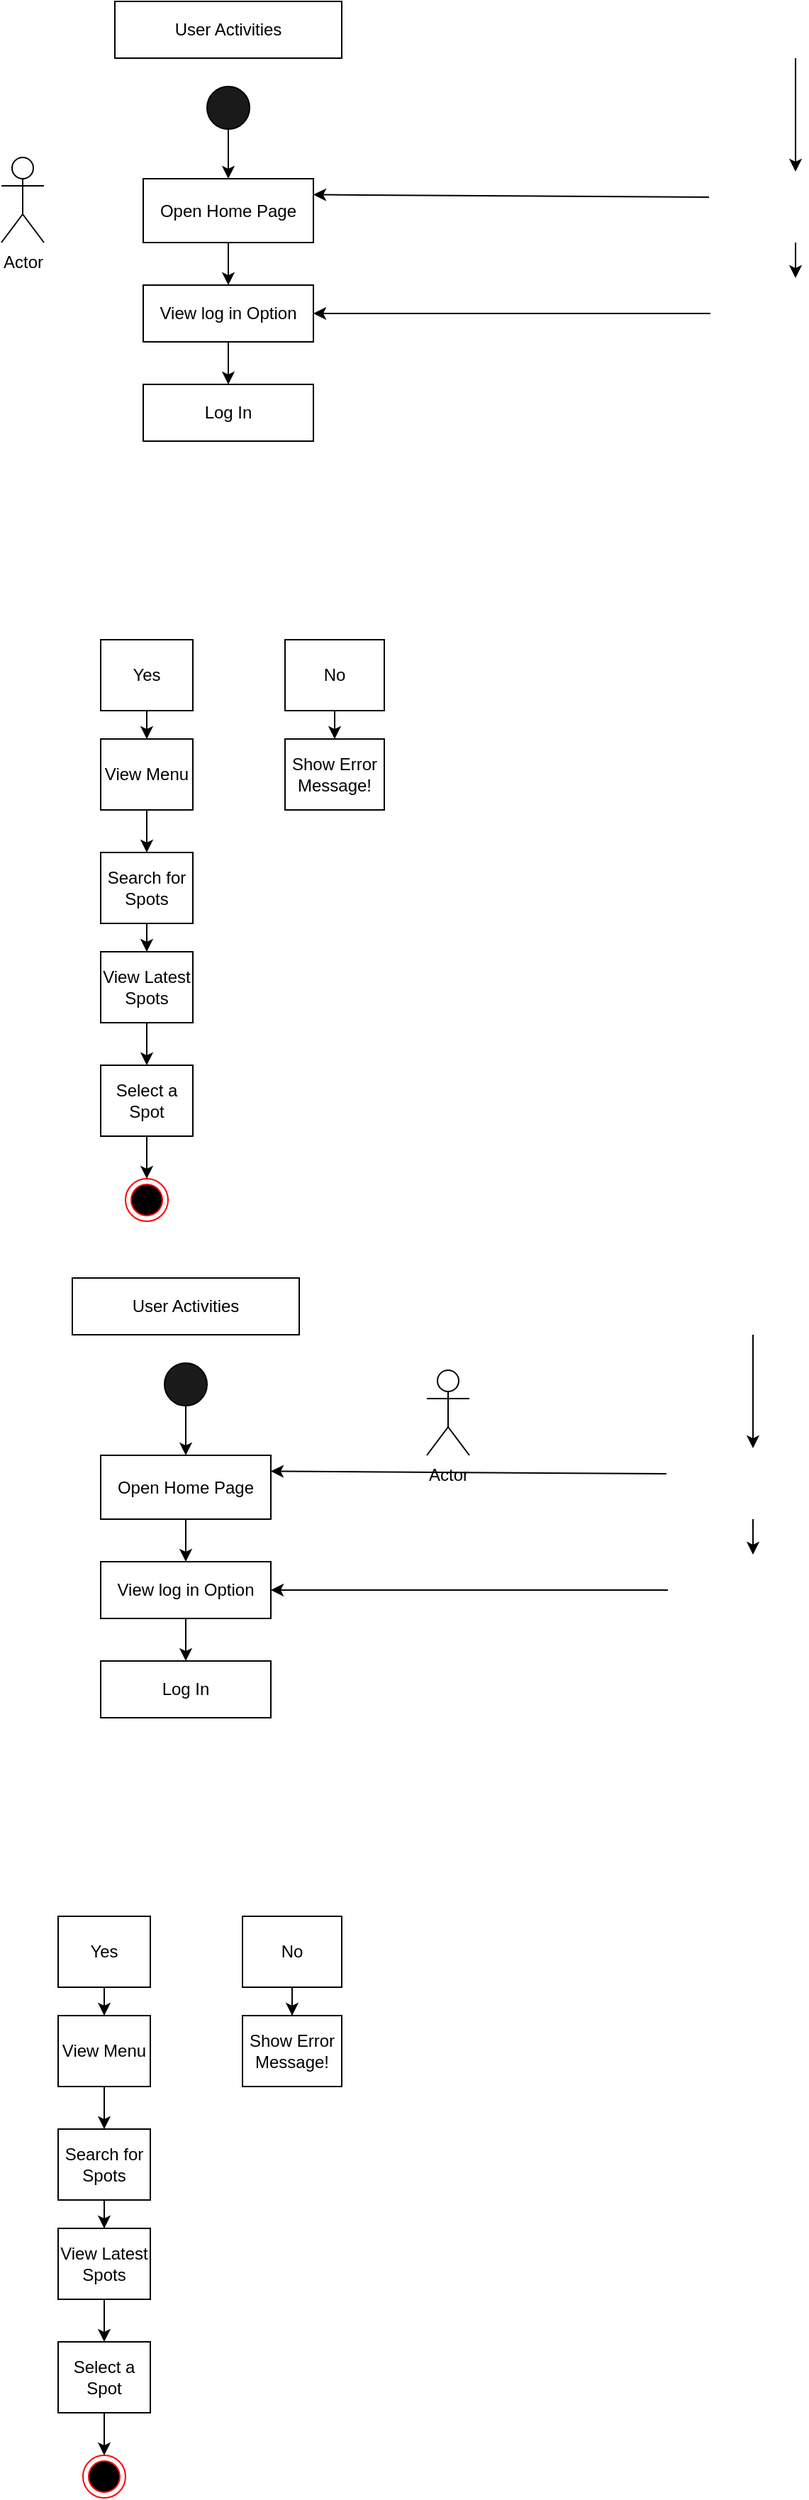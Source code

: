 <mxfile version="24.7.17">
  <diagram name="Seite-1" id="BTphIldE6bbO_cXO-Jw7">
    <mxGraphModel dx="1674" dy="746" grid="1" gridSize="10" guides="1" tooltips="1" connect="1" arrows="1" fold="1" page="1" pageScale="1" pageWidth="827" pageHeight="1169" math="0" shadow="0">
      <root>
        <mxCell id="0" />
        <mxCell id="1" parent="0" />
        <mxCell id="68CNgsPysHv9A_S6L-0B-2" value="User Activities" style="rounded=0;whiteSpace=wrap;html=1;" parent="1" vertex="1">
          <mxGeometry x="160" y="80" width="160" height="40" as="geometry" />
        </mxCell>
        <mxCell id="68CNgsPysHv9A_S6L-0B-3" value="" style="edgeStyle=orthogonalEdgeStyle;rounded=0;orthogonalLoop=1;jettySize=auto;html=1;" parent="1" edge="1">
          <mxGeometry relative="1" as="geometry">
            <Array as="points">
              <mxPoint x="640" y="150" />
              <mxPoint x="640" y="150" />
            </Array>
            <mxPoint x="640" y="120" as="sourcePoint" />
            <mxPoint x="640" y="200" as="targetPoint" />
          </mxGeometry>
        </mxCell>
        <mxCell id="68CNgsPysHv9A_S6L-0B-4" value="" style="edgeStyle=orthogonalEdgeStyle;rounded=0;orthogonalLoop=1;jettySize=auto;html=1;" parent="1" source="68CNgsPysHv9A_S6L-0B-5" target="68CNgsPysHv9A_S6L-0B-7" edge="1">
          <mxGeometry relative="1" as="geometry" />
        </mxCell>
        <mxCell id="68CNgsPysHv9A_S6L-0B-5" value="" style="ellipse;whiteSpace=wrap;html=1;aspect=fixed;fillColor=#1A1A1A;" parent="1" vertex="1">
          <mxGeometry x="225" y="140" width="30" height="30" as="geometry" />
        </mxCell>
        <mxCell id="68CNgsPysHv9A_S6L-0B-6" value="" style="edgeStyle=orthogonalEdgeStyle;rounded=0;orthogonalLoop=1;jettySize=auto;html=1;" parent="1" source="68CNgsPysHv9A_S6L-0B-7" target="68CNgsPysHv9A_S6L-0B-9" edge="1">
          <mxGeometry relative="1" as="geometry" />
        </mxCell>
        <mxCell id="68CNgsPysHv9A_S6L-0B-7" value="Open Home Page" style="whiteSpace=wrap;html=1;" parent="1" vertex="1">
          <mxGeometry x="180" y="205" width="120" height="45" as="geometry" />
        </mxCell>
        <mxCell id="68CNgsPysHv9A_S6L-0B-8" value="" style="edgeStyle=orthogonalEdgeStyle;rounded=0;orthogonalLoop=1;jettySize=auto;html=1;" parent="1" source="68CNgsPysHv9A_S6L-0B-9" target="68CNgsPysHv9A_S6L-0B-10" edge="1">
          <mxGeometry relative="1" as="geometry" />
        </mxCell>
        <mxCell id="68CNgsPysHv9A_S6L-0B-9" value="View log in Option" style="whiteSpace=wrap;html=1;" parent="1" vertex="1">
          <mxGeometry x="180" y="280" width="120" height="40" as="geometry" />
        </mxCell>
        <mxCell id="68CNgsPysHv9A_S6L-0B-10" value="Log In" style="whiteSpace=wrap;html=1;" parent="1" vertex="1">
          <mxGeometry x="180" y="350" width="120" height="40" as="geometry" />
        </mxCell>
        <mxCell id="68CNgsPysHv9A_S6L-0B-11" value="" style="edgeStyle=orthogonalEdgeStyle;rounded=0;orthogonalLoop=1;jettySize=auto;html=1;" parent="1" source="68CNgsPysHv9A_S6L-0B-12" target="68CNgsPysHv9A_S6L-0B-16" edge="1">
          <mxGeometry relative="1" as="geometry" />
        </mxCell>
        <mxCell id="68CNgsPysHv9A_S6L-0B-12" value="No" style="whiteSpace=wrap;html=1;" parent="1" vertex="1">
          <mxGeometry x="280" y="530" width="70" height="50" as="geometry" />
        </mxCell>
        <mxCell id="68CNgsPysHv9A_S6L-0B-13" value="" style="edgeStyle=orthogonalEdgeStyle;rounded=0;orthogonalLoop=1;jettySize=auto;html=1;" parent="1" source="68CNgsPysHv9A_S6L-0B-14" target="68CNgsPysHv9A_S6L-0B-15" edge="1">
          <mxGeometry relative="1" as="geometry" />
        </mxCell>
        <mxCell id="68CNgsPysHv9A_S6L-0B-14" value="Yes" style="whiteSpace=wrap;html=1;" parent="1" vertex="1">
          <mxGeometry x="150" y="530" width="65" height="50" as="geometry" />
        </mxCell>
        <mxCell id="68CNgsPysHv9A_S6L-0B-15" value="View Menu" style="whiteSpace=wrap;html=1;" parent="1" vertex="1">
          <mxGeometry x="150" y="600" width="65" height="50" as="geometry" />
        </mxCell>
        <mxCell id="68CNgsPysHv9A_S6L-0B-16" value="Show Error Message!" style="whiteSpace=wrap;html=1;" parent="1" vertex="1">
          <mxGeometry x="280" y="600" width="70" height="50" as="geometry" />
        </mxCell>
        <mxCell id="68CNgsPysHv9A_S6L-0B-17" value="" style="edgeStyle=orthogonalEdgeStyle;rounded=0;orthogonalLoop=1;jettySize=auto;html=1;" parent="1" target="68CNgsPysHv9A_S6L-0B-20" edge="1">
          <mxGeometry relative="1" as="geometry">
            <mxPoint x="182.5" y="730" as="sourcePoint" />
          </mxGeometry>
        </mxCell>
        <mxCell id="68CNgsPysHv9A_S6L-0B-18" style="edgeStyle=orthogonalEdgeStyle;rounded=0;orthogonalLoop=1;jettySize=auto;html=1;exitX=0.5;exitY=1;exitDx=0;exitDy=0;" parent="1" edge="1">
          <mxGeometry relative="1" as="geometry">
            <mxPoint x="540" y="450" as="sourcePoint" />
            <mxPoint x="540" y="450" as="targetPoint" />
          </mxGeometry>
        </mxCell>
        <mxCell id="68CNgsPysHv9A_S6L-0B-19" value="" style="edgeStyle=orthogonalEdgeStyle;rounded=0;orthogonalLoop=1;jettySize=auto;html=1;" parent="1" source="68CNgsPysHv9A_S6L-0B-20" target="68CNgsPysHv9A_S6L-0B-22" edge="1">
          <mxGeometry relative="1" as="geometry" />
        </mxCell>
        <mxCell id="68CNgsPysHv9A_S6L-0B-20" value="Search for Spots" style="whiteSpace=wrap;html=1;" parent="1" vertex="1">
          <mxGeometry x="150" y="680" width="65" height="50" as="geometry" />
        </mxCell>
        <mxCell id="68CNgsPysHv9A_S6L-0B-21" value="" style="edgeStyle=orthogonalEdgeStyle;rounded=0;orthogonalLoop=1;jettySize=auto;html=1;" parent="1" source="68CNgsPysHv9A_S6L-0B-22" target="68CNgsPysHv9A_S6L-0B-23" edge="1">
          <mxGeometry relative="1" as="geometry" />
        </mxCell>
        <mxCell id="68CNgsPysHv9A_S6L-0B-22" value="View Latest Spots" style="whiteSpace=wrap;html=1;" parent="1" vertex="1">
          <mxGeometry x="150" y="750" width="65" height="50" as="geometry" />
        </mxCell>
        <mxCell id="68CNgsPysHv9A_S6L-0B-23" value="Select a Spot" style="whiteSpace=wrap;html=1;" parent="1" vertex="1">
          <mxGeometry x="150" y="830" width="65" height="50" as="geometry" />
        </mxCell>
        <mxCell id="68CNgsPysHv9A_S6L-0B-24" value="" style="ellipse;html=1;shape=endState;fillColor=#000000;strokeColor=#ff0000;" parent="1" vertex="1">
          <mxGeometry x="167.5" y="910" width="30" height="30" as="geometry" />
        </mxCell>
        <mxCell id="68CNgsPysHv9A_S6L-0B-25" value="" style="edgeStyle=orthogonalEdgeStyle;rounded=0;orthogonalLoop=1;jettySize=auto;html=1;" parent="1" edge="1">
          <mxGeometry relative="1" as="geometry">
            <mxPoint x="640" y="250" as="sourcePoint" />
            <mxPoint x="640" y="275" as="targetPoint" />
          </mxGeometry>
        </mxCell>
        <mxCell id="68CNgsPysHv9A_S6L-0B-26" value="" style="endArrow=classic;html=1;rounded=0;entryX=1;entryY=0.25;entryDx=0;entryDy=0;exitX=-0.007;exitY=0.36;exitDx=0;exitDy=0;exitPerimeter=0;" parent="1" target="68CNgsPysHv9A_S6L-0B-7" edge="1">
          <mxGeometry width="50" height="50" relative="1" as="geometry">
            <mxPoint x="579" y="218" as="sourcePoint" />
            <mxPoint x="440" y="290" as="targetPoint" />
          </mxGeometry>
        </mxCell>
        <mxCell id="68CNgsPysHv9A_S6L-0B-27" value="" style="endArrow=classic;html=1;rounded=0;exitX=0;exitY=0.5;exitDx=0;exitDy=0;entryX=1;entryY=0.5;entryDx=0;entryDy=0;" parent="1" target="68CNgsPysHv9A_S6L-0B-9" edge="1">
          <mxGeometry width="50" height="50" relative="1" as="geometry">
            <mxPoint x="580" y="300" as="sourcePoint" />
            <mxPoint x="440" y="290" as="targetPoint" />
          </mxGeometry>
        </mxCell>
        <mxCell id="68CNgsPysHv9A_S6L-0B-28" value="" style="endArrow=classic;html=1;rounded=0;exitX=0.5;exitY=1;exitDx=0;exitDy=0;entryX=0.5;entryY=0;entryDx=0;entryDy=0;" parent="1" source="68CNgsPysHv9A_S6L-0B-15" target="68CNgsPysHv9A_S6L-0B-20" edge="1">
          <mxGeometry width="50" height="50" relative="1" as="geometry">
            <mxPoint x="250" y="710" as="sourcePoint" />
            <mxPoint x="340" y="710" as="targetPoint" />
          </mxGeometry>
        </mxCell>
        <mxCell id="68CNgsPysHv9A_S6L-0B-29" value="" style="endArrow=classic;html=1;rounded=0;exitX=0.5;exitY=1;exitDx=0;exitDy=0;entryX=0.5;entryY=0;entryDx=0;entryDy=0;" parent="1" source="68CNgsPysHv9A_S6L-0B-23" target="68CNgsPysHv9A_S6L-0B-24" edge="1">
          <mxGeometry width="50" height="50" relative="1" as="geometry">
            <mxPoint x="10" y="970" as="sourcePoint" />
            <mxPoint x="267.5" y="910" as="targetPoint" />
          </mxGeometry>
        </mxCell>
        <mxCell id="W2C030SJba9mZZKaXuLO-29" value="Actor" style="shape=umlActor;verticalLabelPosition=bottom;verticalAlign=top;html=1;outlineConnect=0;" vertex="1" parent="1">
          <mxGeometry x="80" y="190" width="30" height="60" as="geometry" />
        </mxCell>
        <mxCell id="W2C030SJba9mZZKaXuLO-30" value="User Activities" style="rounded=0;whiteSpace=wrap;html=1;" vertex="1" parent="1">
          <mxGeometry x="130" y="980" width="160" height="40" as="geometry" />
        </mxCell>
        <mxCell id="W2C030SJba9mZZKaXuLO-31" value="" style="edgeStyle=orthogonalEdgeStyle;rounded=0;orthogonalLoop=1;jettySize=auto;html=1;" edge="1" parent="1">
          <mxGeometry relative="1" as="geometry">
            <Array as="points">
              <mxPoint x="610" y="1050" />
              <mxPoint x="610" y="1050" />
            </Array>
            <mxPoint x="610" y="1020" as="sourcePoint" />
            <mxPoint x="610" y="1100" as="targetPoint" />
          </mxGeometry>
        </mxCell>
        <mxCell id="W2C030SJba9mZZKaXuLO-32" value="" style="edgeStyle=orthogonalEdgeStyle;rounded=0;orthogonalLoop=1;jettySize=auto;html=1;" edge="1" parent="1" source="W2C030SJba9mZZKaXuLO-33" target="W2C030SJba9mZZKaXuLO-35">
          <mxGeometry relative="1" as="geometry" />
        </mxCell>
        <mxCell id="W2C030SJba9mZZKaXuLO-33" value="" style="ellipse;whiteSpace=wrap;html=1;aspect=fixed;fillColor=#1A1A1A;" vertex="1" parent="1">
          <mxGeometry x="195" y="1040" width="30" height="30" as="geometry" />
        </mxCell>
        <mxCell id="W2C030SJba9mZZKaXuLO-34" value="" style="edgeStyle=orthogonalEdgeStyle;rounded=0;orthogonalLoop=1;jettySize=auto;html=1;" edge="1" parent="1" source="W2C030SJba9mZZKaXuLO-35" target="W2C030SJba9mZZKaXuLO-37">
          <mxGeometry relative="1" as="geometry" />
        </mxCell>
        <mxCell id="W2C030SJba9mZZKaXuLO-35" value="Open Home Page" style="whiteSpace=wrap;html=1;" vertex="1" parent="1">
          <mxGeometry x="150" y="1105" width="120" height="45" as="geometry" />
        </mxCell>
        <mxCell id="W2C030SJba9mZZKaXuLO-36" value="" style="edgeStyle=orthogonalEdgeStyle;rounded=0;orthogonalLoop=1;jettySize=auto;html=1;" edge="1" parent="1" source="W2C030SJba9mZZKaXuLO-37" target="W2C030SJba9mZZKaXuLO-38">
          <mxGeometry relative="1" as="geometry" />
        </mxCell>
        <mxCell id="W2C030SJba9mZZKaXuLO-37" value="View log in Option" style="whiteSpace=wrap;html=1;" vertex="1" parent="1">
          <mxGeometry x="150" y="1180" width="120" height="40" as="geometry" />
        </mxCell>
        <mxCell id="W2C030SJba9mZZKaXuLO-38" value="Log In" style="whiteSpace=wrap;html=1;" vertex="1" parent="1">
          <mxGeometry x="150" y="1250" width="120" height="40" as="geometry" />
        </mxCell>
        <mxCell id="W2C030SJba9mZZKaXuLO-39" value="" style="edgeStyle=orthogonalEdgeStyle;rounded=0;orthogonalLoop=1;jettySize=auto;html=1;" edge="1" parent="1" source="W2C030SJba9mZZKaXuLO-40" target="W2C030SJba9mZZKaXuLO-44">
          <mxGeometry relative="1" as="geometry" />
        </mxCell>
        <mxCell id="W2C030SJba9mZZKaXuLO-40" value="No" style="whiteSpace=wrap;html=1;" vertex="1" parent="1">
          <mxGeometry x="250" y="1430" width="70" height="50" as="geometry" />
        </mxCell>
        <mxCell id="W2C030SJba9mZZKaXuLO-41" value="" style="edgeStyle=orthogonalEdgeStyle;rounded=0;orthogonalLoop=1;jettySize=auto;html=1;" edge="1" parent="1" source="W2C030SJba9mZZKaXuLO-42" target="W2C030SJba9mZZKaXuLO-43">
          <mxGeometry relative="1" as="geometry" />
        </mxCell>
        <mxCell id="W2C030SJba9mZZKaXuLO-42" value="Yes" style="whiteSpace=wrap;html=1;" vertex="1" parent="1">
          <mxGeometry x="120" y="1430" width="65" height="50" as="geometry" />
        </mxCell>
        <mxCell id="W2C030SJba9mZZKaXuLO-43" value="View Menu" style="whiteSpace=wrap;html=1;" vertex="1" parent="1">
          <mxGeometry x="120" y="1500" width="65" height="50" as="geometry" />
        </mxCell>
        <mxCell id="W2C030SJba9mZZKaXuLO-44" value="Show Error Message!" style="whiteSpace=wrap;html=1;" vertex="1" parent="1">
          <mxGeometry x="250" y="1500" width="70" height="50" as="geometry" />
        </mxCell>
        <mxCell id="W2C030SJba9mZZKaXuLO-45" value="" style="edgeStyle=orthogonalEdgeStyle;rounded=0;orthogonalLoop=1;jettySize=auto;html=1;" edge="1" parent="1" target="W2C030SJba9mZZKaXuLO-48">
          <mxGeometry relative="1" as="geometry">
            <mxPoint x="152.5" y="1630" as="sourcePoint" />
          </mxGeometry>
        </mxCell>
        <mxCell id="W2C030SJba9mZZKaXuLO-46" style="edgeStyle=orthogonalEdgeStyle;rounded=0;orthogonalLoop=1;jettySize=auto;html=1;exitX=0.5;exitY=1;exitDx=0;exitDy=0;" edge="1" parent="1">
          <mxGeometry relative="1" as="geometry">
            <mxPoint x="510" y="1350" as="sourcePoint" />
            <mxPoint x="510" y="1350" as="targetPoint" />
          </mxGeometry>
        </mxCell>
        <mxCell id="W2C030SJba9mZZKaXuLO-47" value="" style="edgeStyle=orthogonalEdgeStyle;rounded=0;orthogonalLoop=1;jettySize=auto;html=1;" edge="1" parent="1" source="W2C030SJba9mZZKaXuLO-48" target="W2C030SJba9mZZKaXuLO-50">
          <mxGeometry relative="1" as="geometry" />
        </mxCell>
        <mxCell id="W2C030SJba9mZZKaXuLO-48" value="Search for Spots" style="whiteSpace=wrap;html=1;" vertex="1" parent="1">
          <mxGeometry x="120" y="1580" width="65" height="50" as="geometry" />
        </mxCell>
        <mxCell id="W2C030SJba9mZZKaXuLO-49" value="" style="edgeStyle=orthogonalEdgeStyle;rounded=0;orthogonalLoop=1;jettySize=auto;html=1;" edge="1" parent="1" source="W2C030SJba9mZZKaXuLO-50" target="W2C030SJba9mZZKaXuLO-51">
          <mxGeometry relative="1" as="geometry" />
        </mxCell>
        <mxCell id="W2C030SJba9mZZKaXuLO-50" value="View Latest Spots" style="whiteSpace=wrap;html=1;" vertex="1" parent="1">
          <mxGeometry x="120" y="1650" width="65" height="50" as="geometry" />
        </mxCell>
        <mxCell id="W2C030SJba9mZZKaXuLO-51" value="Select a Spot" style="whiteSpace=wrap;html=1;" vertex="1" parent="1">
          <mxGeometry x="120" y="1730" width="65" height="50" as="geometry" />
        </mxCell>
        <mxCell id="W2C030SJba9mZZKaXuLO-52" value="" style="ellipse;html=1;shape=endState;fillColor=#000000;strokeColor=#ff0000;" vertex="1" parent="1">
          <mxGeometry x="137.5" y="1810" width="30" height="30" as="geometry" />
        </mxCell>
        <mxCell id="W2C030SJba9mZZKaXuLO-53" value="" style="edgeStyle=orthogonalEdgeStyle;rounded=0;orthogonalLoop=1;jettySize=auto;html=1;" edge="1" parent="1">
          <mxGeometry relative="1" as="geometry">
            <mxPoint x="610" y="1150" as="sourcePoint" />
            <mxPoint x="610" y="1175" as="targetPoint" />
          </mxGeometry>
        </mxCell>
        <mxCell id="W2C030SJba9mZZKaXuLO-54" value="" style="endArrow=classic;html=1;rounded=0;entryX=1;entryY=0.25;entryDx=0;entryDy=0;exitX=-0.007;exitY=0.36;exitDx=0;exitDy=0;exitPerimeter=0;" edge="1" parent="1" target="W2C030SJba9mZZKaXuLO-35">
          <mxGeometry width="50" height="50" relative="1" as="geometry">
            <mxPoint x="549" y="1118" as="sourcePoint" />
            <mxPoint x="410" y="1190" as="targetPoint" />
          </mxGeometry>
        </mxCell>
        <mxCell id="W2C030SJba9mZZKaXuLO-55" value="" style="endArrow=classic;html=1;rounded=0;exitX=0;exitY=0.5;exitDx=0;exitDy=0;entryX=1;entryY=0.5;entryDx=0;entryDy=0;" edge="1" parent="1" target="W2C030SJba9mZZKaXuLO-37">
          <mxGeometry width="50" height="50" relative="1" as="geometry">
            <mxPoint x="550" y="1200" as="sourcePoint" />
            <mxPoint x="410" y="1190" as="targetPoint" />
          </mxGeometry>
        </mxCell>
        <mxCell id="W2C030SJba9mZZKaXuLO-56" value="" style="endArrow=classic;html=1;rounded=0;exitX=0.5;exitY=1;exitDx=0;exitDy=0;entryX=0.5;entryY=0;entryDx=0;entryDy=0;" edge="1" parent="1" source="W2C030SJba9mZZKaXuLO-43" target="W2C030SJba9mZZKaXuLO-48">
          <mxGeometry width="50" height="50" relative="1" as="geometry">
            <mxPoint x="220" y="1610" as="sourcePoint" />
            <mxPoint x="310" y="1610" as="targetPoint" />
          </mxGeometry>
        </mxCell>
        <mxCell id="W2C030SJba9mZZKaXuLO-57" value="" style="endArrow=classic;html=1;rounded=0;exitX=0.5;exitY=1;exitDx=0;exitDy=0;entryX=0.5;entryY=0;entryDx=0;entryDy=0;" edge="1" parent="1" source="W2C030SJba9mZZKaXuLO-51" target="W2C030SJba9mZZKaXuLO-52">
          <mxGeometry width="50" height="50" relative="1" as="geometry">
            <mxPoint x="-20" y="1870" as="sourcePoint" />
            <mxPoint x="237.5" y="1810" as="targetPoint" />
          </mxGeometry>
        </mxCell>
        <mxCell id="W2C030SJba9mZZKaXuLO-58" value="Actor" style="shape=umlActor;verticalLabelPosition=bottom;verticalAlign=top;html=1;outlineConnect=0;" vertex="1" parent="1">
          <mxGeometry x="380" y="1045" width="30" height="60" as="geometry" />
        </mxCell>
      </root>
    </mxGraphModel>
  </diagram>
</mxfile>

